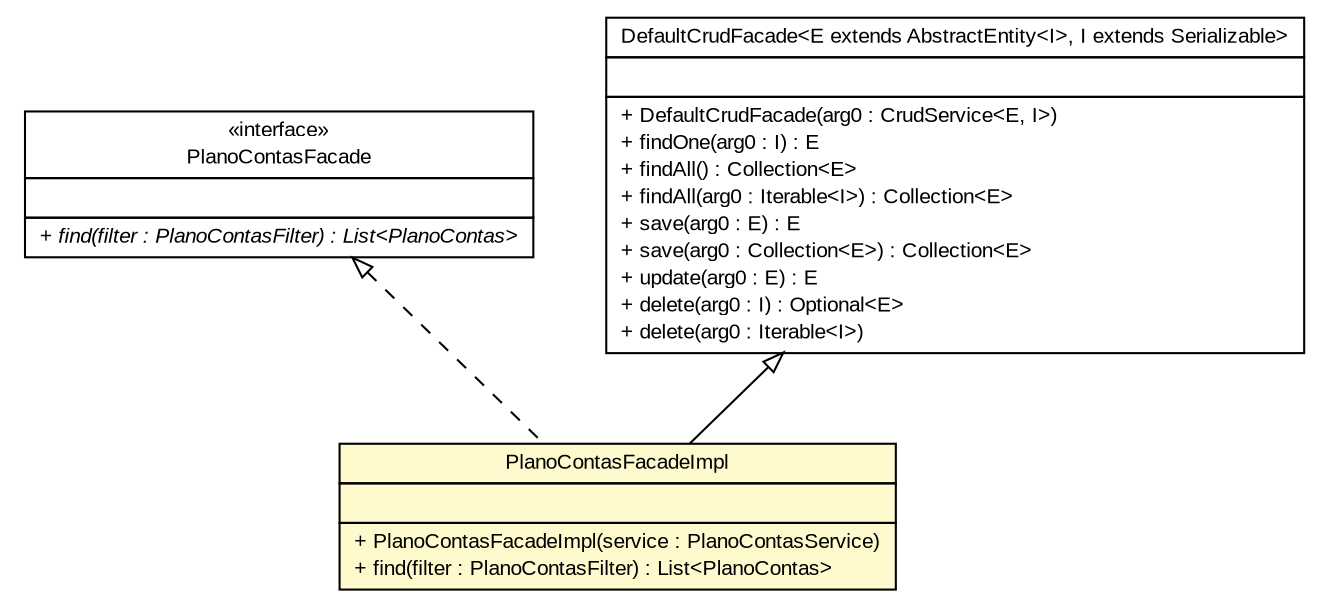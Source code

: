 #!/usr/local/bin/dot
#
# Class diagram 
# Generated by UMLGraph version R5_6 (http://www.umlgraph.org/)
#

digraph G {
	edge [fontname="arial",fontsize=10,labelfontname="arial",labelfontsize=10];
	node [fontname="arial",fontsize=10,shape=plaintext];
	nodesep=0.25;
	ranksep=0.5;
	// br.gov.to.sefaz.arr.parametros.business.facade.PlanoContasFacade
	c26982 [label=<<table title="br.gov.to.sefaz.arr.parametros.business.facade.PlanoContasFacade" border="0" cellborder="1" cellspacing="0" cellpadding="2" port="p" href="../PlanoContasFacade.html">
		<tr><td><table border="0" cellspacing="0" cellpadding="1">
<tr><td align="center" balign="center"> &#171;interface&#187; </td></tr>
<tr><td align="center" balign="center"> PlanoContasFacade </td></tr>
		</table></td></tr>
		<tr><td><table border="0" cellspacing="0" cellpadding="1">
<tr><td align="left" balign="left">  </td></tr>
		</table></td></tr>
		<tr><td><table border="0" cellspacing="0" cellpadding="1">
<tr><td align="left" balign="left"><font face="arial italic" point-size="10.0"> + find(filter : PlanoContasFilter) : List&lt;PlanoContas&gt; </font></td></tr>
		</table></td></tr>
		</table>>, URL="../PlanoContasFacade.html", fontname="arial", fontcolor="black", fontsize=10.0];
	// br.gov.to.sefaz.arr.parametros.business.facade.impl.PlanoContasFacadeImpl
	c26992 [label=<<table title="br.gov.to.sefaz.arr.parametros.business.facade.impl.PlanoContasFacadeImpl" border="0" cellborder="1" cellspacing="0" cellpadding="2" port="p" bgcolor="lemonChiffon" href="./PlanoContasFacadeImpl.html">
		<tr><td><table border="0" cellspacing="0" cellpadding="1">
<tr><td align="center" balign="center"> PlanoContasFacadeImpl </td></tr>
		</table></td></tr>
		<tr><td><table border="0" cellspacing="0" cellpadding="1">
<tr><td align="left" balign="left">  </td></tr>
		</table></td></tr>
		<tr><td><table border="0" cellspacing="0" cellpadding="1">
<tr><td align="left" balign="left"> + PlanoContasFacadeImpl(service : PlanoContasService) </td></tr>
<tr><td align="left" balign="left"> + find(filter : PlanoContasFilter) : List&lt;PlanoContas&gt; </td></tr>
		</table></td></tr>
		</table>>, URL="./PlanoContasFacadeImpl.html", fontname="arial", fontcolor="black", fontsize=10.0];
	//br.gov.to.sefaz.arr.parametros.business.facade.impl.PlanoContasFacadeImpl extends br.gov.to.sefaz.business.facade.impl.DefaultCrudFacade<br.gov.to.sefaz.arr.parametros.persistence.entity.PlanoContas, java.lang.Long>
	c27166:p -> c26992:p [dir=back,arrowtail=empty];
	//br.gov.to.sefaz.arr.parametros.business.facade.impl.PlanoContasFacadeImpl implements br.gov.to.sefaz.arr.parametros.business.facade.PlanoContasFacade
	c26982:p -> c26992:p [dir=back,arrowtail=empty,style=dashed];
	// br.gov.to.sefaz.business.facade.impl.DefaultCrudFacade<E extends br.gov.to.sefaz.persistence.entity.AbstractEntity<I>, I extends java.io.Serializable>
	c27166 [label=<<table title="br.gov.to.sefaz.business.facade.impl.DefaultCrudFacade" border="0" cellborder="1" cellspacing="0" cellpadding="2" port="p" href="http://java.sun.com/j2se/1.4.2/docs/api/br/gov/to/sefaz/business/facade/impl/DefaultCrudFacade.html">
		<tr><td><table border="0" cellspacing="0" cellpadding="1">
<tr><td align="center" balign="center"> DefaultCrudFacade&lt;E extends AbstractEntity&lt;I&gt;, I extends Serializable&gt; </td></tr>
		</table></td></tr>
		<tr><td><table border="0" cellspacing="0" cellpadding="1">
<tr><td align="left" balign="left">  </td></tr>
		</table></td></tr>
		<tr><td><table border="0" cellspacing="0" cellpadding="1">
<tr><td align="left" balign="left"> + DefaultCrudFacade(arg0 : CrudService&lt;E, I&gt;) </td></tr>
<tr><td align="left" balign="left"> + findOne(arg0 : I) : E </td></tr>
<tr><td align="left" balign="left"> + findAll() : Collection&lt;E&gt; </td></tr>
<tr><td align="left" balign="left"> + findAll(arg0 : Iterable&lt;I&gt;) : Collection&lt;E&gt; </td></tr>
<tr><td align="left" balign="left"> + save(arg0 : E) : E </td></tr>
<tr><td align="left" balign="left"> + save(arg0 : Collection&lt;E&gt;) : Collection&lt;E&gt; </td></tr>
<tr><td align="left" balign="left"> + update(arg0 : E) : E </td></tr>
<tr><td align="left" balign="left"> + delete(arg0 : I) : Optional&lt;E&gt; </td></tr>
<tr><td align="left" balign="left"> + delete(arg0 : Iterable&lt;I&gt;) </td></tr>
		</table></td></tr>
		</table>>, URL="http://java.sun.com/j2se/1.4.2/docs/api/br/gov/to/sefaz/business/facade/impl/DefaultCrudFacade.html", fontname="arial", fontcolor="black", fontsize=10.0];
}

